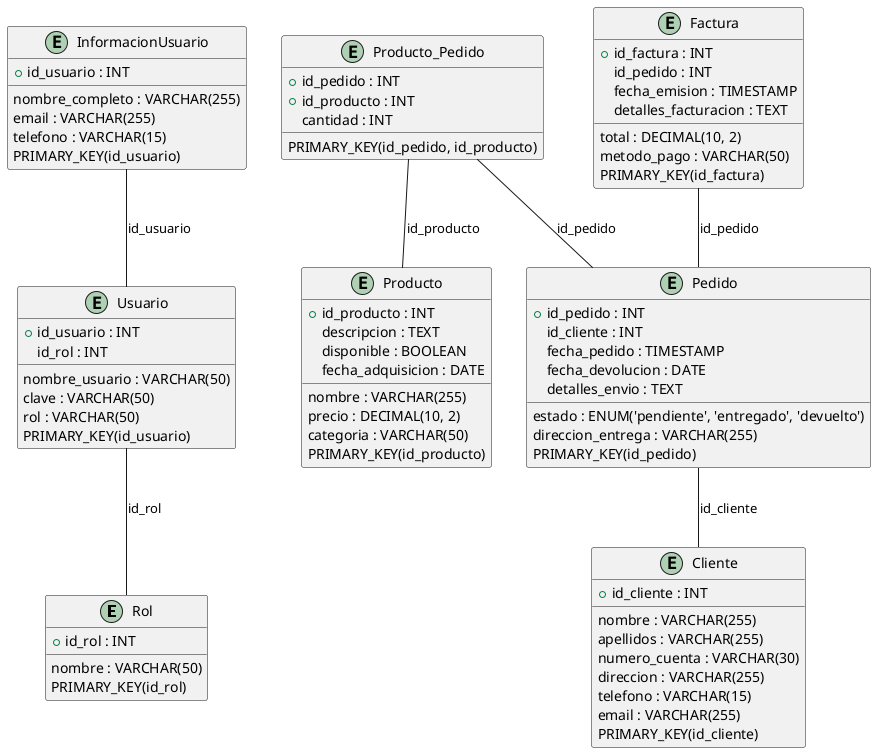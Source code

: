 @startuml

entity "Rol" {
  +id_rol : INT
  nombre : VARCHAR(50)
  PRIMARY_KEY(id_rol)
}

entity "Usuario" {
  +id_usuario : INT
  nombre_usuario : VARCHAR(50)
  clave : VARCHAR(50)
  rol : VARCHAR(50)
  id_rol : INT
  PRIMARY_KEY(id_usuario)
}

entity "InformacionUsuario" {
  +id_usuario : INT
  nombre_completo : VARCHAR(255)
  email : VARCHAR(255)
  telefono : VARCHAR(15)
  PRIMARY_KEY(id_usuario)
}

entity "Cliente" {
  +id_cliente : INT
  nombre : VARCHAR(255)
  apellidos : VARCHAR(255)
  numero_cuenta : VARCHAR(30)
  direccion : VARCHAR(255)
  telefono : VARCHAR(15)
  email : VARCHAR(255)
  PRIMARY_KEY(id_cliente)
}

entity "Producto" {
  +id_producto : INT
  nombre : VARCHAR(255)
  descripcion : TEXT
  precio : DECIMAL(10, 2)
  disponible : BOOLEAN
  categoria : VARCHAR(50)
  fecha_adquisicion : DATE
  PRIMARY_KEY(id_producto)
}

entity "Pedido" {
  +id_pedido : INT
  id_cliente : INT
  fecha_pedido : TIMESTAMP
  fecha_devolucion : DATE
  estado : ENUM('pendiente', 'entregado', 'devuelto')
  direccion_entrega : VARCHAR(255)
  detalles_envio : TEXT
  PRIMARY_KEY(id_pedido)
}

entity "Producto_Pedido" {
  +id_pedido : INT
  +id_producto : INT
  cantidad : INT
  PRIMARY_KEY(id_pedido, id_producto)
}

entity "Factura" {
  +id_factura : INT
  id_pedido : INT
  total : DECIMAL(10, 2)
  fecha_emision : TIMESTAMP
  metodo_pago : VARCHAR(50)
  detalles_facturacion : TEXT
  PRIMARY_KEY(id_factura)
}

Usuario -- Rol : id_rol
InformacionUsuario -- Usuario : id_usuario
Pedido -- Cliente : id_cliente
Producto_Pedido -- Pedido : id_pedido
Producto_Pedido -- Producto : id_producto
Factura -- Pedido : id_pedido

@enduml
